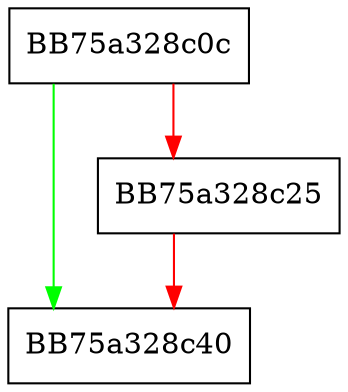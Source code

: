 digraph RemoveAttributes {
  node [shape="box"];
  graph [splines=ortho];
  BB75a328c0c -> BB75a328c40 [color="green"];
  BB75a328c0c -> BB75a328c25 [color="red"];
  BB75a328c25 -> BB75a328c40 [color="red"];
}